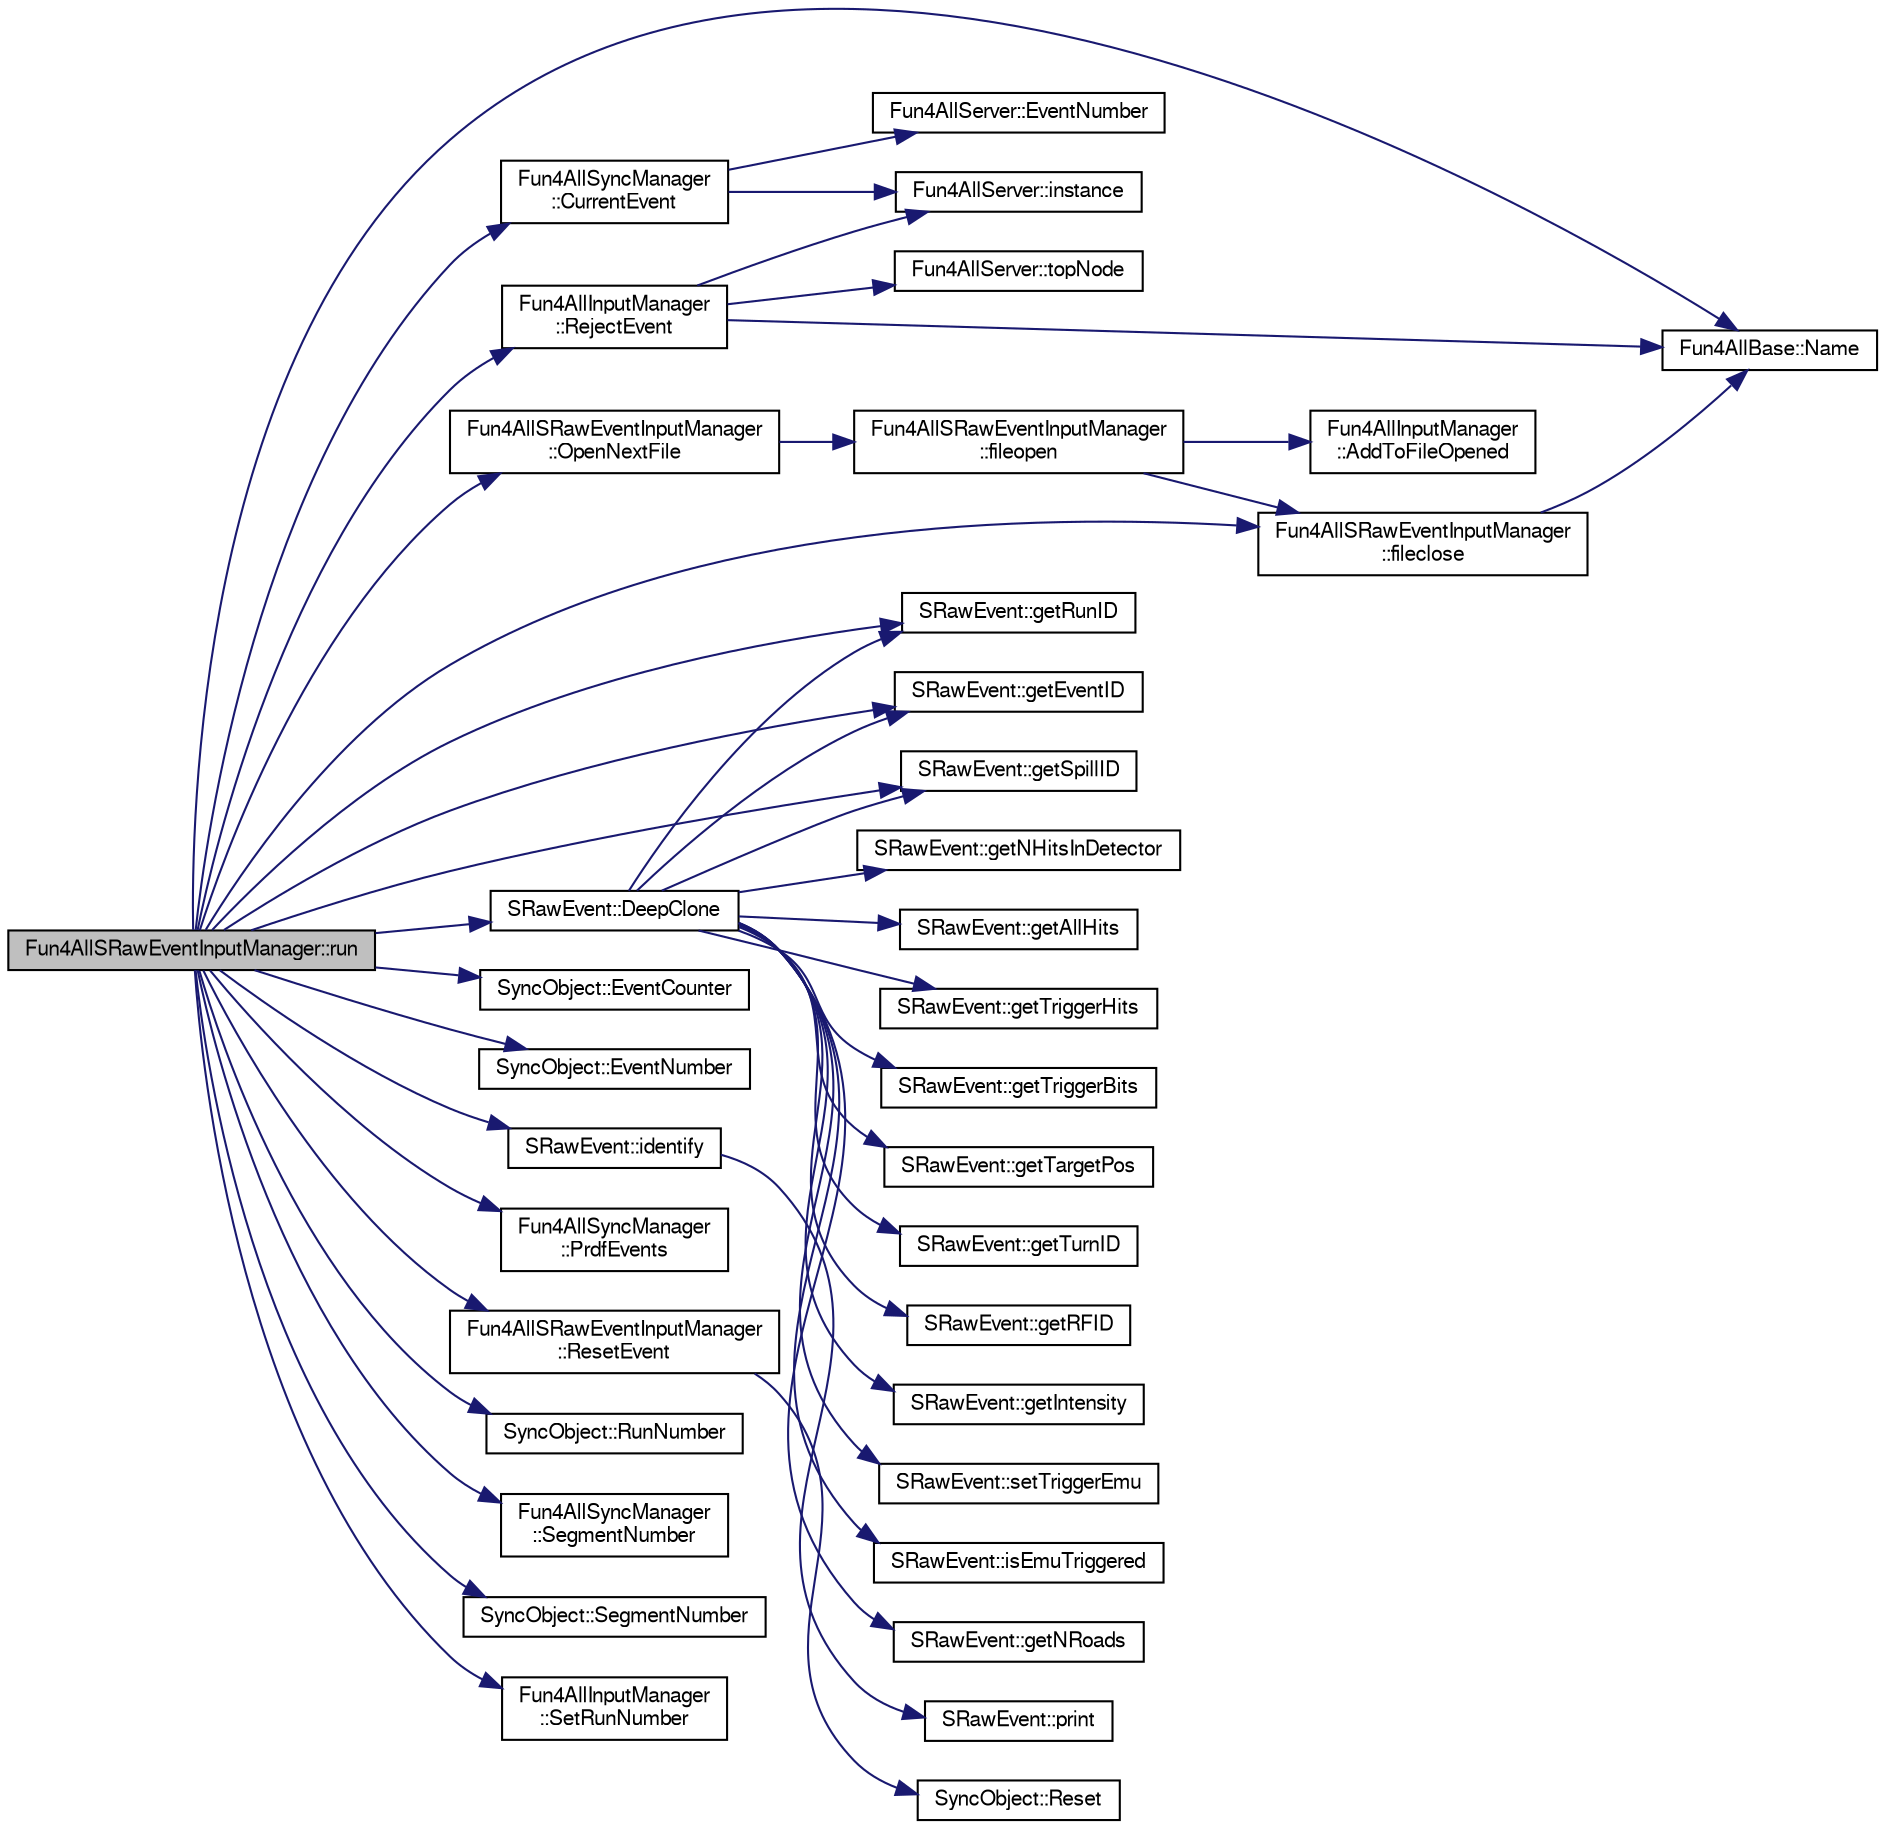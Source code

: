 digraph "Fun4AllSRawEventInputManager::run"
{
  bgcolor="transparent";
  edge [fontname="FreeSans",fontsize="10",labelfontname="FreeSans",labelfontsize="10"];
  node [fontname="FreeSans",fontsize="10",shape=record];
  rankdir="LR";
  Node1 [label="Fun4AllSRawEventInputManager::run",height=0.2,width=0.4,color="black", fillcolor="grey75", style="filled" fontcolor="black"];
  Node1 -> Node2 [color="midnightblue",fontsize="10",style="solid",fontname="FreeSans"];
  Node2 [label="Fun4AllSyncManager\l::CurrentEvent",height=0.2,width=0.4,color="black",URL="$dd/ded/classFun4AllSyncManager.html#a8b09000694a12e572075bc5f9824b13f"];
  Node2 -> Node3 [color="midnightblue",fontsize="10",style="solid",fontname="FreeSans"];
  Node3 [label="Fun4AllServer::instance",height=0.2,width=0.4,color="black",URL="$da/d29/classFun4AllServer.html#a3e55156f91b2c94bb6c4ef33ffce587a"];
  Node2 -> Node4 [color="midnightblue",fontsize="10",style="solid",fontname="FreeSans"];
  Node4 [label="Fun4AllServer::EventNumber",height=0.2,width=0.4,color="black",URL="$da/d29/classFun4AllServer.html#ac694f7821d6033f7734fa656ce7e38e0"];
  Node1 -> Node5 [color="midnightblue",fontsize="10",style="solid",fontname="FreeSans"];
  Node5 [label="SRawEvent::DeepClone",height=0.2,width=0.4,color="black",URL="$d5/d83/classSRawEvent.html#ad51593b8a33085c35b0a2ffefb3c4282"];
  Node5 -> Node6 [color="midnightblue",fontsize="10",style="solid",fontname="FreeSans"];
  Node6 [label="SRawEvent::getRunID",height=0.2,width=0.4,color="black",URL="$d5/d83/classSRawEvent.html#ae928532903e0ef04e5cec7612859933d"];
  Node5 -> Node7 [color="midnightblue",fontsize="10",style="solid",fontname="FreeSans"];
  Node7 [label="SRawEvent::getEventID",height=0.2,width=0.4,color="black",URL="$d5/d83/classSRawEvent.html#a378b3b2729b651de9479c7bcd7aec169"];
  Node5 -> Node8 [color="midnightblue",fontsize="10",style="solid",fontname="FreeSans"];
  Node8 [label="SRawEvent::getSpillID",height=0.2,width=0.4,color="black",URL="$d5/d83/classSRawEvent.html#a28ff31d5b5e95a20cb41ca4fa8f28a0a"];
  Node5 -> Node9 [color="midnightblue",fontsize="10",style="solid",fontname="FreeSans"];
  Node9 [label="SRawEvent::getTriggerBits",height=0.2,width=0.4,color="black",URL="$d5/d83/classSRawEvent.html#a51cd8d3010d8a2df78fe5543a2a6cb31",tooltip="Set/get the trigger types. "];
  Node5 -> Node10 [color="midnightblue",fontsize="10",style="solid",fontname="FreeSans"];
  Node10 [label="SRawEvent::getTargetPos",height=0.2,width=0.4,color="black",URL="$d5/d83/classSRawEvent.html#ae769e86a7cbcc030bd5d5c747aec77a1"];
  Node5 -> Node11 [color="midnightblue",fontsize="10",style="solid",fontname="FreeSans"];
  Node11 [label="SRawEvent::getTurnID",height=0.2,width=0.4,color="black",URL="$d5/d83/classSRawEvent.html#ac2a3af539d02663df14bf5acd01d3996"];
  Node5 -> Node12 [color="midnightblue",fontsize="10",style="solid",fontname="FreeSans"];
  Node12 [label="SRawEvent::getRFID",height=0.2,width=0.4,color="black",URL="$d5/d83/classSRawEvent.html#a53cdafbb2b5abcb4f0c1d068deb50395"];
  Node5 -> Node13 [color="midnightblue",fontsize="10",style="solid",fontname="FreeSans"];
  Node13 [label="SRawEvent::getIntensity",height=0.2,width=0.4,color="black",URL="$d5/d83/classSRawEvent.html#a8242e11a075cbf53f145adb14f805cec"];
  Node5 -> Node14 [color="midnightblue",fontsize="10",style="solid",fontname="FreeSans"];
  Node14 [label="SRawEvent::setTriggerEmu",height=0.2,width=0.4,color="black",URL="$d5/d83/classSRawEvent.html#a35713143af2898c9b3347d9a2090ddcd"];
  Node5 -> Node15 [color="midnightblue",fontsize="10",style="solid",fontname="FreeSans"];
  Node15 [label="SRawEvent::isEmuTriggered",height=0.2,width=0.4,color="black",URL="$d5/d83/classSRawEvent.html#a7da1e2feb9da8997ec34899c6dd2f77e"];
  Node5 -> Node16 [color="midnightblue",fontsize="10",style="solid",fontname="FreeSans"];
  Node16 [label="SRawEvent::getNRoads",height=0.2,width=0.4,color="black",URL="$d5/d83/classSRawEvent.html#a03441ab4b38a8304dbfa7916fb4cfc80"];
  Node5 -> Node17 [color="midnightblue",fontsize="10",style="solid",fontname="FreeSans"];
  Node17 [label="SRawEvent::getNHitsInDetector",height=0.2,width=0.4,color="black",URL="$d5/d83/classSRawEvent.html#a6f0019a1b360198a32f778b86e889582"];
  Node5 -> Node18 [color="midnightblue",fontsize="10",style="solid",fontname="FreeSans"];
  Node18 [label="SRawEvent::getAllHits",height=0.2,width=0.4,color="black",URL="$d5/d83/classSRawEvent.html#abd6f13b04ed7155aa744111e9324aa41"];
  Node5 -> Node19 [color="midnightblue",fontsize="10",style="solid",fontname="FreeSans"];
  Node19 [label="SRawEvent::getTriggerHits",height=0.2,width=0.4,color="black",URL="$d5/d83/classSRawEvent.html#a19538db4753d30b369bd24de890a6e3b"];
  Node1 -> Node20 [color="midnightblue",fontsize="10",style="solid",fontname="FreeSans"];
  Node20 [label="SyncObject::EventCounter",height=0.2,width=0.4,color="black",URL="$de/dbb/classSyncObject.html#ad679d42aac1a409a94d2e535766dcebd",tooltip="set Event Counter "];
  Node1 -> Node21 [color="midnightblue",fontsize="10",style="solid",fontname="FreeSans"];
  Node21 [label="SyncObject::EventNumber",height=0.2,width=0.4,color="black",URL="$de/dbb/classSyncObject.html#aa650d97c0d3ace8ae7945f54224228ef",tooltip="set Event Number "];
  Node1 -> Node22 [color="midnightblue",fontsize="10",style="solid",fontname="FreeSans"];
  Node22 [label="Fun4AllSRawEventInputManager\l::fileclose",height=0.2,width=0.4,color="black",URL="$d5/dd4/classFun4AllSRawEventInputManager.html#a7849dc28e35c3954b17106c4a82ecae6"];
  Node22 -> Node23 [color="midnightblue",fontsize="10",style="solid",fontname="FreeSans"];
  Node23 [label="Fun4AllBase::Name",height=0.2,width=0.4,color="black",URL="$d5/dec/classFun4AllBase.html#a41f9ac377743d046f590617fd6f4f0ed",tooltip="Returns the name of this module. "];
  Node1 -> Node7 [color="midnightblue",fontsize="10",style="solid",fontname="FreeSans"];
  Node1 -> Node6 [color="midnightblue",fontsize="10",style="solid",fontname="FreeSans"];
  Node1 -> Node8 [color="midnightblue",fontsize="10",style="solid",fontname="FreeSans"];
  Node1 -> Node24 [color="midnightblue",fontsize="10",style="solid",fontname="FreeSans"];
  Node24 [label="SRawEvent::identify",height=0.2,width=0.4,color="black",URL="$d5/d83/classSRawEvent.html#af07729980c2ffa12b0d6b47d48cc91bc",tooltip="PHObject virtual overloads. "];
  Node24 -> Node25 [color="midnightblue",fontsize="10",style="solid",fontname="FreeSans"];
  Node25 [label="SRawEvent::print",height=0.2,width=0.4,color="black",URL="$d5/d83/classSRawEvent.html#a84632c33dd2e086fe07a3f2c8bc3acb5",tooltip="Print for debugging purposes. "];
  Node1 -> Node23 [color="midnightblue",fontsize="10",style="solid",fontname="FreeSans"];
  Node1 -> Node26 [color="midnightblue",fontsize="10",style="solid",fontname="FreeSans"];
  Node26 [label="Fun4AllSRawEventInputManager\l::OpenNextFile",height=0.2,width=0.4,color="black",URL="$d5/dd4/classFun4AllSRawEventInputManager.html#abdb823abce30d88658bb62caa0565656"];
  Node26 -> Node27 [color="midnightblue",fontsize="10",style="solid",fontname="FreeSans"];
  Node27 [label="Fun4AllSRawEventInputManager\l::fileopen",height=0.2,width=0.4,color="black",URL="$d5/dd4/classFun4AllSRawEventInputManager.html#aebaa414c57aa571e3869b12db6abe84e"];
  Node27 -> Node28 [color="midnightblue",fontsize="10",style="solid",fontname="FreeSans"];
  Node28 [label="Fun4AllInputManager\l::AddToFileOpened",height=0.2,width=0.4,color="black",URL="$d4/da9/classFun4AllInputManager.html#a98ac3fb04956625a423ef41a3909ba27"];
  Node27 -> Node22 [color="midnightblue",fontsize="10",style="solid",fontname="FreeSans"];
  Node1 -> Node29 [color="midnightblue",fontsize="10",style="solid",fontname="FreeSans"];
  Node29 [label="Fun4AllSyncManager\l::PrdfEvents",height=0.2,width=0.4,color="black",URL="$dd/ded/classFun4AllSyncManager.html#aa33b47cb0501365049cb4b9a51ac591b"];
  Node1 -> Node30 [color="midnightblue",fontsize="10",style="solid",fontname="FreeSans"];
  Node30 [label="Fun4AllInputManager\l::RejectEvent",height=0.2,width=0.4,color="black",URL="$d4/da9/classFun4AllInputManager.html#a08fc36a2da8759e20f8e035afe5ef6e5"];
  Node30 -> Node3 [color="midnightblue",fontsize="10",style="solid",fontname="FreeSans"];
  Node30 -> Node23 [color="midnightblue",fontsize="10",style="solid",fontname="FreeSans"];
  Node30 -> Node31 [color="midnightblue",fontsize="10",style="solid",fontname="FreeSans"];
  Node31 [label="Fun4AllServer::topNode",height=0.2,width=0.4,color="black",URL="$da/d29/classFun4AllServer.html#abcaf6825367e5db292ff795237bdcf62"];
  Node1 -> Node32 [color="midnightblue",fontsize="10",style="solid",fontname="FreeSans"];
  Node32 [label="Fun4AllSRawEventInputManager\l::ResetEvent",height=0.2,width=0.4,color="black",URL="$d5/dd4/classFun4AllSRawEventInputManager.html#a53ca12a263c824585111615b3f04fc47"];
  Node32 -> Node33 [color="midnightblue",fontsize="10",style="solid",fontname="FreeSans"];
  Node33 [label="SyncObject::Reset",height=0.2,width=0.4,color="black",URL="$de/dbb/classSyncObject.html#aa2a10b9b4a4b8e3987f9c62fb28bd9f8",tooltip="Clear Sync. "];
  Node1 -> Node34 [color="midnightblue",fontsize="10",style="solid",fontname="FreeSans"];
  Node34 [label="SyncObject::RunNumber",height=0.2,width=0.4,color="black",URL="$de/dbb/classSyncObject.html#af1188def459d0ff933d71e37c7afc0c5",tooltip="set Run Number "];
  Node1 -> Node35 [color="midnightblue",fontsize="10",style="solid",fontname="FreeSans"];
  Node35 [label="Fun4AllSyncManager\l::SegmentNumber",height=0.2,width=0.4,color="black",URL="$dd/ded/classFun4AllSyncManager.html#a93aacc6fad1df130cc850ae8c6449b7f"];
  Node1 -> Node36 [color="midnightblue",fontsize="10",style="solid",fontname="FreeSans"];
  Node36 [label="SyncObject::SegmentNumber",height=0.2,width=0.4,color="black",URL="$de/dbb/classSyncObject.html#a9e8ffb7e35744a8f46cc59b4cf8fa1ca",tooltip="set Segment Number "];
  Node1 -> Node37 [color="midnightblue",fontsize="10",style="solid",fontname="FreeSans"];
  Node37 [label="Fun4AllInputManager\l::SetRunNumber",height=0.2,width=0.4,color="black",URL="$d4/da9/classFun4AllInputManager.html#af9bf7d76be5d2c0b10843ae734da9bbb"];
}
